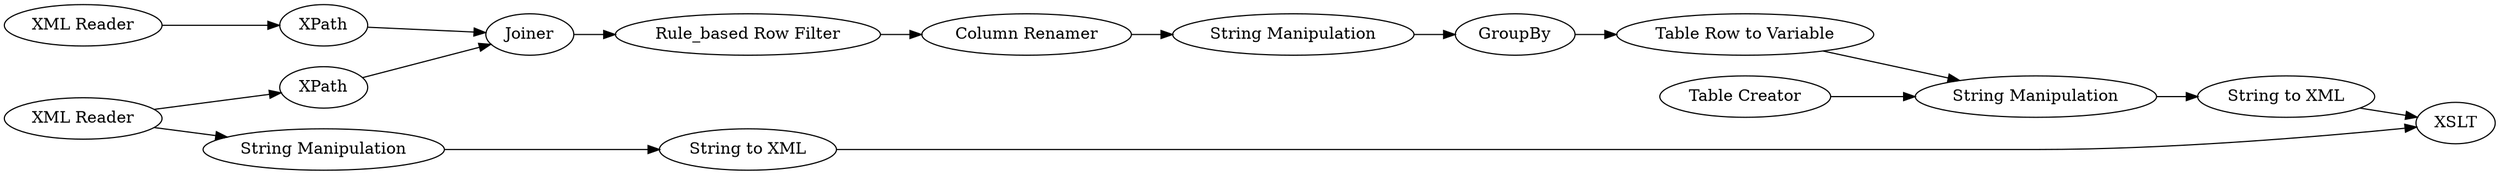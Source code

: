 digraph {
	26 -> 41
	17 -> 13
	15 -> 10
	37 -> 39
	22 -> 2
	41 -> 39
	43 -> 15
	13 -> 14
	10 -> 3
	40 -> 42
	39 -> 40
	14 -> 15
	42 -> 17
	2 -> 3
	16 -> 37
	16 -> 22
	39 [label=Joiner]
	16 [label="XML Reader"]
	13 [label=GroupBy]
	43 [label="Table Creator"]
	42 [label="Column Renamer"]
	22 [label="String Manipulation"]
	41 [label=XPath]
	26 [label="XML Reader"]
	15 [label="String Manipulation"]
	37 [label=XPath]
	14 [label="Table Row to Variable"]
	40 [label="Rule_based Row Filter"]
	17 [label="String Manipulation"]
	3 [label=XSLT]
	2 [label="String to XML"]
	10 [label="String to XML"]
	rankdir=LR
}

